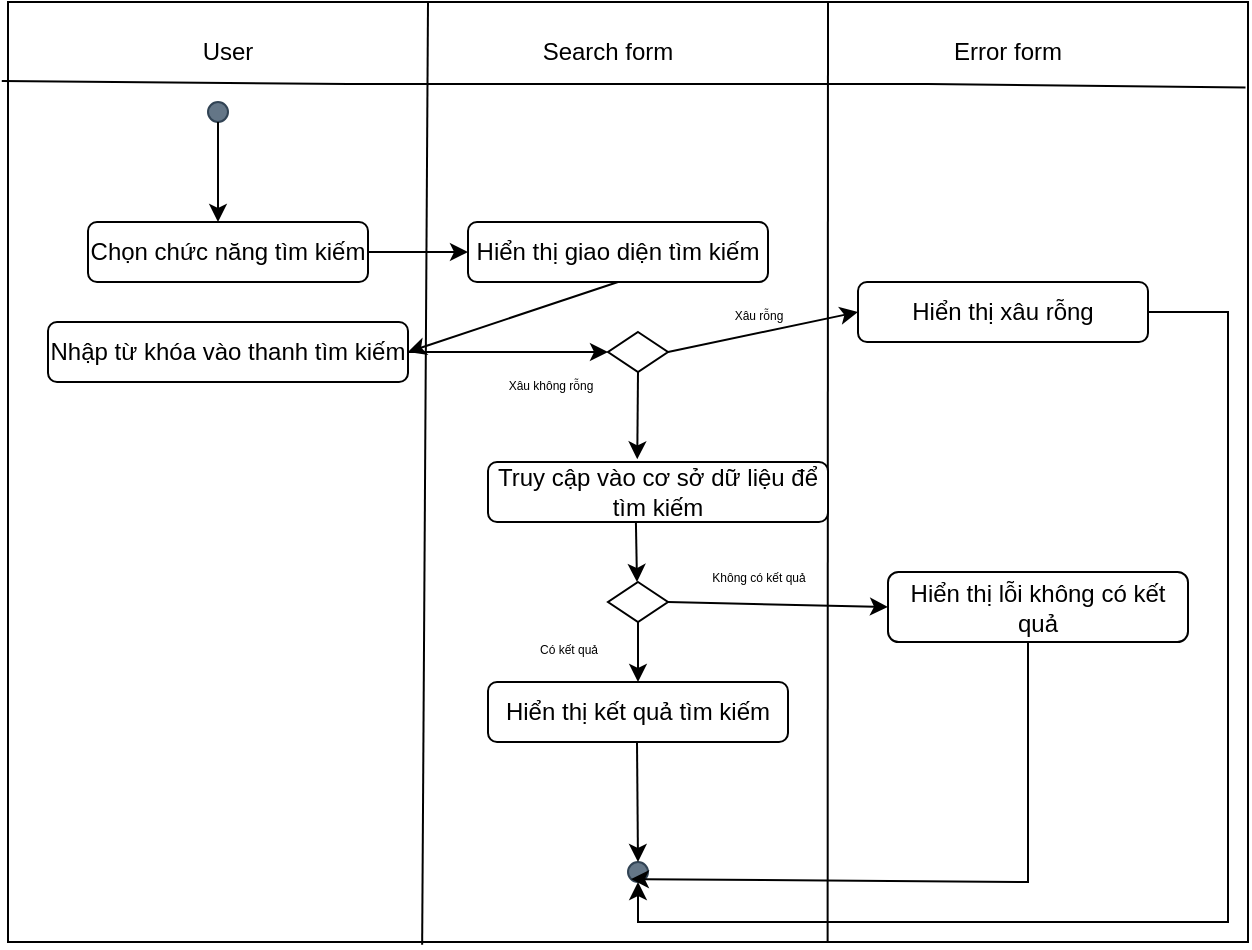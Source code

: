 <mxfile version="26.1.0">
  <diagram name="Page-1" id="pmyJmY7uBZGN7VSUFBjr">
    <mxGraphModel dx="934" dy="525" grid="1" gridSize="10" guides="1" tooltips="1" connect="1" arrows="1" fold="1" page="1" pageScale="1" pageWidth="850" pageHeight="1100" math="0" shadow="0">
      <root>
        <mxCell id="0" />
        <mxCell id="1" parent="0" />
        <mxCell id="bm7KIZvfK2iJY-ZO-ZmA-1" value="" style="rounded=0;whiteSpace=wrap;html=1;" vertex="1" parent="1">
          <mxGeometry x="120" y="40" width="620" height="470" as="geometry" />
        </mxCell>
        <mxCell id="bm7KIZvfK2iJY-ZO-ZmA-2" value="" style="endArrow=none;html=1;rounded=0;entryX=0.338;entryY=0.011;entryDx=0;entryDy=0;exitX=0.334;exitY=1.003;exitDx=0;exitDy=0;entryPerimeter=0;exitPerimeter=0;" edge="1" parent="1" source="bm7KIZvfK2iJY-ZO-ZmA-1">
          <mxGeometry width="50" height="50" relative="1" as="geometry">
            <mxPoint x="332.24" y="400.0" as="sourcePoint" />
            <mxPoint x="330" y="40.0" as="targetPoint" />
            <Array as="points" />
          </mxGeometry>
        </mxCell>
        <mxCell id="bm7KIZvfK2iJY-ZO-ZmA-3" value="" style="endArrow=none;html=1;rounded=0;entryX=0.5;entryY=0;entryDx=0;entryDy=0;exitX=0.661;exitY=1.001;exitDx=0;exitDy=0;exitPerimeter=0;" edge="1" parent="1" source="bm7KIZvfK2iJY-ZO-ZmA-1">
          <mxGeometry width="50" height="50" relative="1" as="geometry">
            <mxPoint x="530" y="400" as="sourcePoint" />
            <mxPoint x="530" y="40" as="targetPoint" />
          </mxGeometry>
        </mxCell>
        <mxCell id="bm7KIZvfK2iJY-ZO-ZmA-5" value="" style="endArrow=none;html=1;rounded=0;entryX=0.998;entryY=0.091;entryDx=0;entryDy=0;entryPerimeter=0;exitX=-0.005;exitY=0.084;exitDx=0;exitDy=0;exitPerimeter=0;" edge="1" parent="1" source="bm7KIZvfK2iJY-ZO-ZmA-1" target="bm7KIZvfK2iJY-ZO-ZmA-1">
          <mxGeometry width="50" height="50" relative="1" as="geometry">
            <mxPoint x="120" y="83" as="sourcePoint" />
            <mxPoint x="430" y="210" as="targetPoint" />
            <Array as="points">
              <mxPoint x="290" y="81" />
              <mxPoint x="580" y="81" />
            </Array>
          </mxGeometry>
        </mxCell>
        <mxCell id="bm7KIZvfK2iJY-ZO-ZmA-7" value="User" style="text;html=1;align=center;verticalAlign=middle;whiteSpace=wrap;rounded=0;" vertex="1" parent="1">
          <mxGeometry x="200" y="50" width="60" height="30" as="geometry" />
        </mxCell>
        <mxCell id="bm7KIZvfK2iJY-ZO-ZmA-8" value="Search form" style="text;html=1;align=center;verticalAlign=middle;whiteSpace=wrap;rounded=0;" vertex="1" parent="1">
          <mxGeometry x="380" y="50" width="80" height="30" as="geometry" />
        </mxCell>
        <mxCell id="bm7KIZvfK2iJY-ZO-ZmA-9" value="Error form" style="text;html=1;align=center;verticalAlign=middle;whiteSpace=wrap;rounded=0;" vertex="1" parent="1">
          <mxGeometry x="590" y="50" width="60" height="30" as="geometry" />
        </mxCell>
        <mxCell id="bm7KIZvfK2iJY-ZO-ZmA-10" value="" style="ellipse;whiteSpace=wrap;html=1;aspect=fixed;fillColor=#647687;fontColor=#ffffff;strokeColor=#314354;" vertex="1" parent="1">
          <mxGeometry x="220" y="90" width="10" height="10" as="geometry" />
        </mxCell>
        <mxCell id="bm7KIZvfK2iJY-ZO-ZmA-12" value="" style="endArrow=classic;html=1;rounded=0;exitX=0.5;exitY=1;exitDx=0;exitDy=0;" edge="1" parent="1" source="bm7KIZvfK2iJY-ZO-ZmA-10">
          <mxGeometry width="50" height="50" relative="1" as="geometry">
            <mxPoint x="380" y="260" as="sourcePoint" />
            <mxPoint x="225" y="150" as="targetPoint" />
          </mxGeometry>
        </mxCell>
        <mxCell id="bm7KIZvfK2iJY-ZO-ZmA-13" value="Chọn chức năng tìm kiếm" style="rounded=1;whiteSpace=wrap;html=1;" vertex="1" parent="1">
          <mxGeometry x="160" y="150" width="140" height="30" as="geometry" />
        </mxCell>
        <mxCell id="bm7KIZvfK2iJY-ZO-ZmA-15" value="Hiển thị giao diện tìm kiếm" style="rounded=1;whiteSpace=wrap;html=1;" vertex="1" parent="1">
          <mxGeometry x="350" y="150" width="150" height="30" as="geometry" />
        </mxCell>
        <mxCell id="bm7KIZvfK2iJY-ZO-ZmA-16" value="" style="endArrow=classic;html=1;rounded=0;exitX=1;exitY=0.5;exitDx=0;exitDy=0;entryX=0;entryY=0.5;entryDx=0;entryDy=0;" edge="1" parent="1" source="bm7KIZvfK2iJY-ZO-ZmA-13" target="bm7KIZvfK2iJY-ZO-ZmA-15">
          <mxGeometry width="50" height="50" relative="1" as="geometry">
            <mxPoint x="380" y="260" as="sourcePoint" />
            <mxPoint x="430" y="210" as="targetPoint" />
          </mxGeometry>
        </mxCell>
        <mxCell id="bm7KIZvfK2iJY-ZO-ZmA-17" value="Nhập từ khóa vào thanh tìm kiếm" style="rounded=1;whiteSpace=wrap;html=1;" vertex="1" parent="1">
          <mxGeometry x="140" y="200" width="180" height="30" as="geometry" />
        </mxCell>
        <mxCell id="bm7KIZvfK2iJY-ZO-ZmA-18" value="" style="endArrow=classic;html=1;rounded=0;exitX=0.5;exitY=1;exitDx=0;exitDy=0;" edge="1" parent="1" source="bm7KIZvfK2iJY-ZO-ZmA-15">
          <mxGeometry width="50" height="50" relative="1" as="geometry">
            <mxPoint x="380" y="260" as="sourcePoint" />
            <mxPoint x="320" y="215" as="targetPoint" />
          </mxGeometry>
        </mxCell>
        <mxCell id="bm7KIZvfK2iJY-ZO-ZmA-19" value="" style="rhombus;whiteSpace=wrap;html=1;" vertex="1" parent="1">
          <mxGeometry x="420" y="205" width="30" height="20" as="geometry" />
        </mxCell>
        <mxCell id="bm7KIZvfK2iJY-ZO-ZmA-20" value="" style="endArrow=classic;html=1;rounded=0;exitX=1;exitY=0.5;exitDx=0;exitDy=0;entryX=0;entryY=0.5;entryDx=0;entryDy=0;" edge="1" parent="1" source="bm7KIZvfK2iJY-ZO-ZmA-17" target="bm7KIZvfK2iJY-ZO-ZmA-19">
          <mxGeometry width="50" height="50" relative="1" as="geometry">
            <mxPoint x="380" y="260" as="sourcePoint" />
            <mxPoint x="430" y="210" as="targetPoint" />
          </mxGeometry>
        </mxCell>
        <mxCell id="bm7KIZvfK2iJY-ZO-ZmA-45" style="edgeStyle=orthogonalEdgeStyle;rounded=0;orthogonalLoop=1;jettySize=auto;html=1;entryX=0.5;entryY=1;entryDx=0;entryDy=0;" edge="1" parent="1" source="bm7KIZvfK2iJY-ZO-ZmA-23" target="bm7KIZvfK2iJY-ZO-ZmA-43">
          <mxGeometry relative="1" as="geometry">
            <Array as="points">
              <mxPoint x="730" y="195" />
              <mxPoint x="730" y="500" />
              <mxPoint x="435" y="500" />
            </Array>
          </mxGeometry>
        </mxCell>
        <mxCell id="bm7KIZvfK2iJY-ZO-ZmA-23" value="Hiển thị xâu rỗng" style="rounded=1;whiteSpace=wrap;html=1;" vertex="1" parent="1">
          <mxGeometry x="545" y="180" width="145" height="30" as="geometry" />
        </mxCell>
        <mxCell id="bm7KIZvfK2iJY-ZO-ZmA-24" value="" style="endArrow=classic;html=1;rounded=0;entryX=0;entryY=0.5;entryDx=0;entryDy=0;exitX=1;exitY=0.5;exitDx=0;exitDy=0;" edge="1" parent="1" source="bm7KIZvfK2iJY-ZO-ZmA-19" target="bm7KIZvfK2iJY-ZO-ZmA-23">
          <mxGeometry width="50" height="50" relative="1" as="geometry">
            <mxPoint x="380" y="260" as="sourcePoint" />
            <mxPoint x="430" y="210" as="targetPoint" />
          </mxGeometry>
        </mxCell>
        <mxCell id="bm7KIZvfK2iJY-ZO-ZmA-25" value="&lt;font style=&quot;font-size: 6px;&quot;&gt;Xâu rỗng&lt;/font&gt;" style="edgeLabel;html=1;align=center;verticalAlign=middle;resizable=0;points=[];" vertex="1" connectable="0" parent="bm7KIZvfK2iJY-ZO-ZmA-24">
          <mxGeometry x="-0.061" relative="1" as="geometry">
            <mxPoint y="-11" as="offset" />
          </mxGeometry>
        </mxCell>
        <mxCell id="bm7KIZvfK2iJY-ZO-ZmA-26" value="Truy cập vào cơ sở dữ liệu để tìm kiếm" style="rounded=1;whiteSpace=wrap;html=1;" vertex="1" parent="1">
          <mxGeometry x="360" y="270" width="170" height="30" as="geometry" />
        </mxCell>
        <mxCell id="bm7KIZvfK2iJY-ZO-ZmA-27" value="" style="endArrow=classic;html=1;rounded=0;exitX=0.5;exitY=1;exitDx=0;exitDy=0;entryX=0.439;entryY=-0.044;entryDx=0;entryDy=0;entryPerimeter=0;" edge="1" parent="1" source="bm7KIZvfK2iJY-ZO-ZmA-19" target="bm7KIZvfK2iJY-ZO-ZmA-26">
          <mxGeometry width="50" height="50" relative="1" as="geometry">
            <mxPoint x="380" y="260" as="sourcePoint" />
            <mxPoint x="430" y="210" as="targetPoint" />
          </mxGeometry>
        </mxCell>
        <mxCell id="bm7KIZvfK2iJY-ZO-ZmA-28" value="&lt;font style=&quot;font-size: 6px;&quot;&gt;Xâu không rỗng&lt;/font&gt;" style="edgeLabel;html=1;align=center;verticalAlign=middle;resizable=0;points=[];" vertex="1" connectable="0" parent="bm7KIZvfK2iJY-ZO-ZmA-27">
          <mxGeometry x="0.088" y="-1" relative="1" as="geometry">
            <mxPoint x="-43" y="-19" as="offset" />
          </mxGeometry>
        </mxCell>
        <mxCell id="bm7KIZvfK2iJY-ZO-ZmA-32" value="" style="rhombus;whiteSpace=wrap;html=1;" vertex="1" parent="1">
          <mxGeometry x="420" y="330" width="30" height="20" as="geometry" />
        </mxCell>
        <mxCell id="bm7KIZvfK2iJY-ZO-ZmA-34" value="" style="endArrow=classic;html=1;rounded=0;entryX=0.439;entryY=-0.044;entryDx=0;entryDy=0;entryPerimeter=0;exitX=0.435;exitY=1;exitDx=0;exitDy=0;exitPerimeter=0;" edge="1" parent="1" source="bm7KIZvfK2iJY-ZO-ZmA-26">
          <mxGeometry width="50" height="50" relative="1" as="geometry">
            <mxPoint x="435" y="310" as="sourcePoint" />
            <mxPoint x="434.5" y="330" as="targetPoint" />
          </mxGeometry>
        </mxCell>
        <mxCell id="bm7KIZvfK2iJY-ZO-ZmA-36" value="Hiển thị lỗi không có kết quả" style="rounded=1;whiteSpace=wrap;html=1;" vertex="1" parent="1">
          <mxGeometry x="560" y="325" width="150" height="35" as="geometry" />
        </mxCell>
        <mxCell id="bm7KIZvfK2iJY-ZO-ZmA-37" value="Hiển thị kết quả tìm kiếm" style="rounded=1;whiteSpace=wrap;html=1;" vertex="1" parent="1">
          <mxGeometry x="360" y="380" width="150" height="30" as="geometry" />
        </mxCell>
        <mxCell id="bm7KIZvfK2iJY-ZO-ZmA-38" value="" style="endArrow=classic;html=1;rounded=0;exitX=1;exitY=0.5;exitDx=0;exitDy=0;entryX=0;entryY=0.5;entryDx=0;entryDy=0;" edge="1" parent="1" source="bm7KIZvfK2iJY-ZO-ZmA-32" target="bm7KIZvfK2iJY-ZO-ZmA-36">
          <mxGeometry width="50" height="50" relative="1" as="geometry">
            <mxPoint x="380" y="260" as="sourcePoint" />
            <mxPoint x="430" y="210" as="targetPoint" />
          </mxGeometry>
        </mxCell>
        <mxCell id="bm7KIZvfK2iJY-ZO-ZmA-40" value="&lt;font style=&quot;font-size: 6px;&quot;&gt;Không có kết quả&lt;/font&gt;" style="edgeLabel;html=1;align=center;verticalAlign=middle;resizable=0;points=[];" vertex="1" connectable="0" parent="bm7KIZvfK2iJY-ZO-ZmA-38">
          <mxGeometry x="-0.187" y="-4" relative="1" as="geometry">
            <mxPoint y="-19" as="offset" />
          </mxGeometry>
        </mxCell>
        <mxCell id="bm7KIZvfK2iJY-ZO-ZmA-39" value="" style="endArrow=classic;html=1;rounded=0;exitX=0.5;exitY=1;exitDx=0;exitDy=0;entryX=0.5;entryY=0;entryDx=0;entryDy=0;" edge="1" parent="1" source="bm7KIZvfK2iJY-ZO-ZmA-32" target="bm7KIZvfK2iJY-ZO-ZmA-37">
          <mxGeometry width="50" height="50" relative="1" as="geometry">
            <mxPoint x="380" y="260" as="sourcePoint" />
            <mxPoint x="430" y="210" as="targetPoint" />
          </mxGeometry>
        </mxCell>
        <mxCell id="bm7KIZvfK2iJY-ZO-ZmA-41" value="&lt;font style=&quot;font-size: 6px;&quot;&gt;Có kết quả&lt;/font&gt;" style="edgeLabel;html=1;align=center;verticalAlign=middle;resizable=0;points=[];" vertex="1" connectable="0" parent="bm7KIZvfK2iJY-ZO-ZmA-39">
          <mxGeometry x="-0.2" y="1" relative="1" as="geometry">
            <mxPoint x="-36" as="offset" />
          </mxGeometry>
        </mxCell>
        <mxCell id="bm7KIZvfK2iJY-ZO-ZmA-43" value="" style="ellipse;whiteSpace=wrap;html=1;aspect=fixed;fillColor=#647687;fontColor=#ffffff;strokeColor=#314354;" vertex="1" parent="1">
          <mxGeometry x="430" y="470" width="10" height="10" as="geometry" />
        </mxCell>
        <mxCell id="bm7KIZvfK2iJY-ZO-ZmA-44" value="" style="endArrow=classic;html=1;rounded=0;exitX=0.5;exitY=1;exitDx=0;exitDy=0;entryX=0.5;entryY=0;entryDx=0;entryDy=0;" edge="1" parent="1" target="bm7KIZvfK2iJY-ZO-ZmA-43">
          <mxGeometry width="50" height="50" relative="1" as="geometry">
            <mxPoint x="434.5" y="410" as="sourcePoint" />
            <mxPoint x="434.5" y="460" as="targetPoint" />
          </mxGeometry>
        </mxCell>
        <mxCell id="bm7KIZvfK2iJY-ZO-ZmA-47" value="" style="endArrow=classic;html=1;rounded=0;exitX=0.5;exitY=1;exitDx=0;exitDy=0;entryX=0;entryY=1;entryDx=0;entryDy=0;" edge="1" parent="1" target="bm7KIZvfK2iJY-ZO-ZmA-43">
          <mxGeometry width="50" height="50" relative="1" as="geometry">
            <mxPoint x="630" y="360" as="sourcePoint" />
            <mxPoint x="630" y="410" as="targetPoint" />
            <Array as="points">
              <mxPoint x="630" y="480" />
            </Array>
          </mxGeometry>
        </mxCell>
      </root>
    </mxGraphModel>
  </diagram>
</mxfile>
